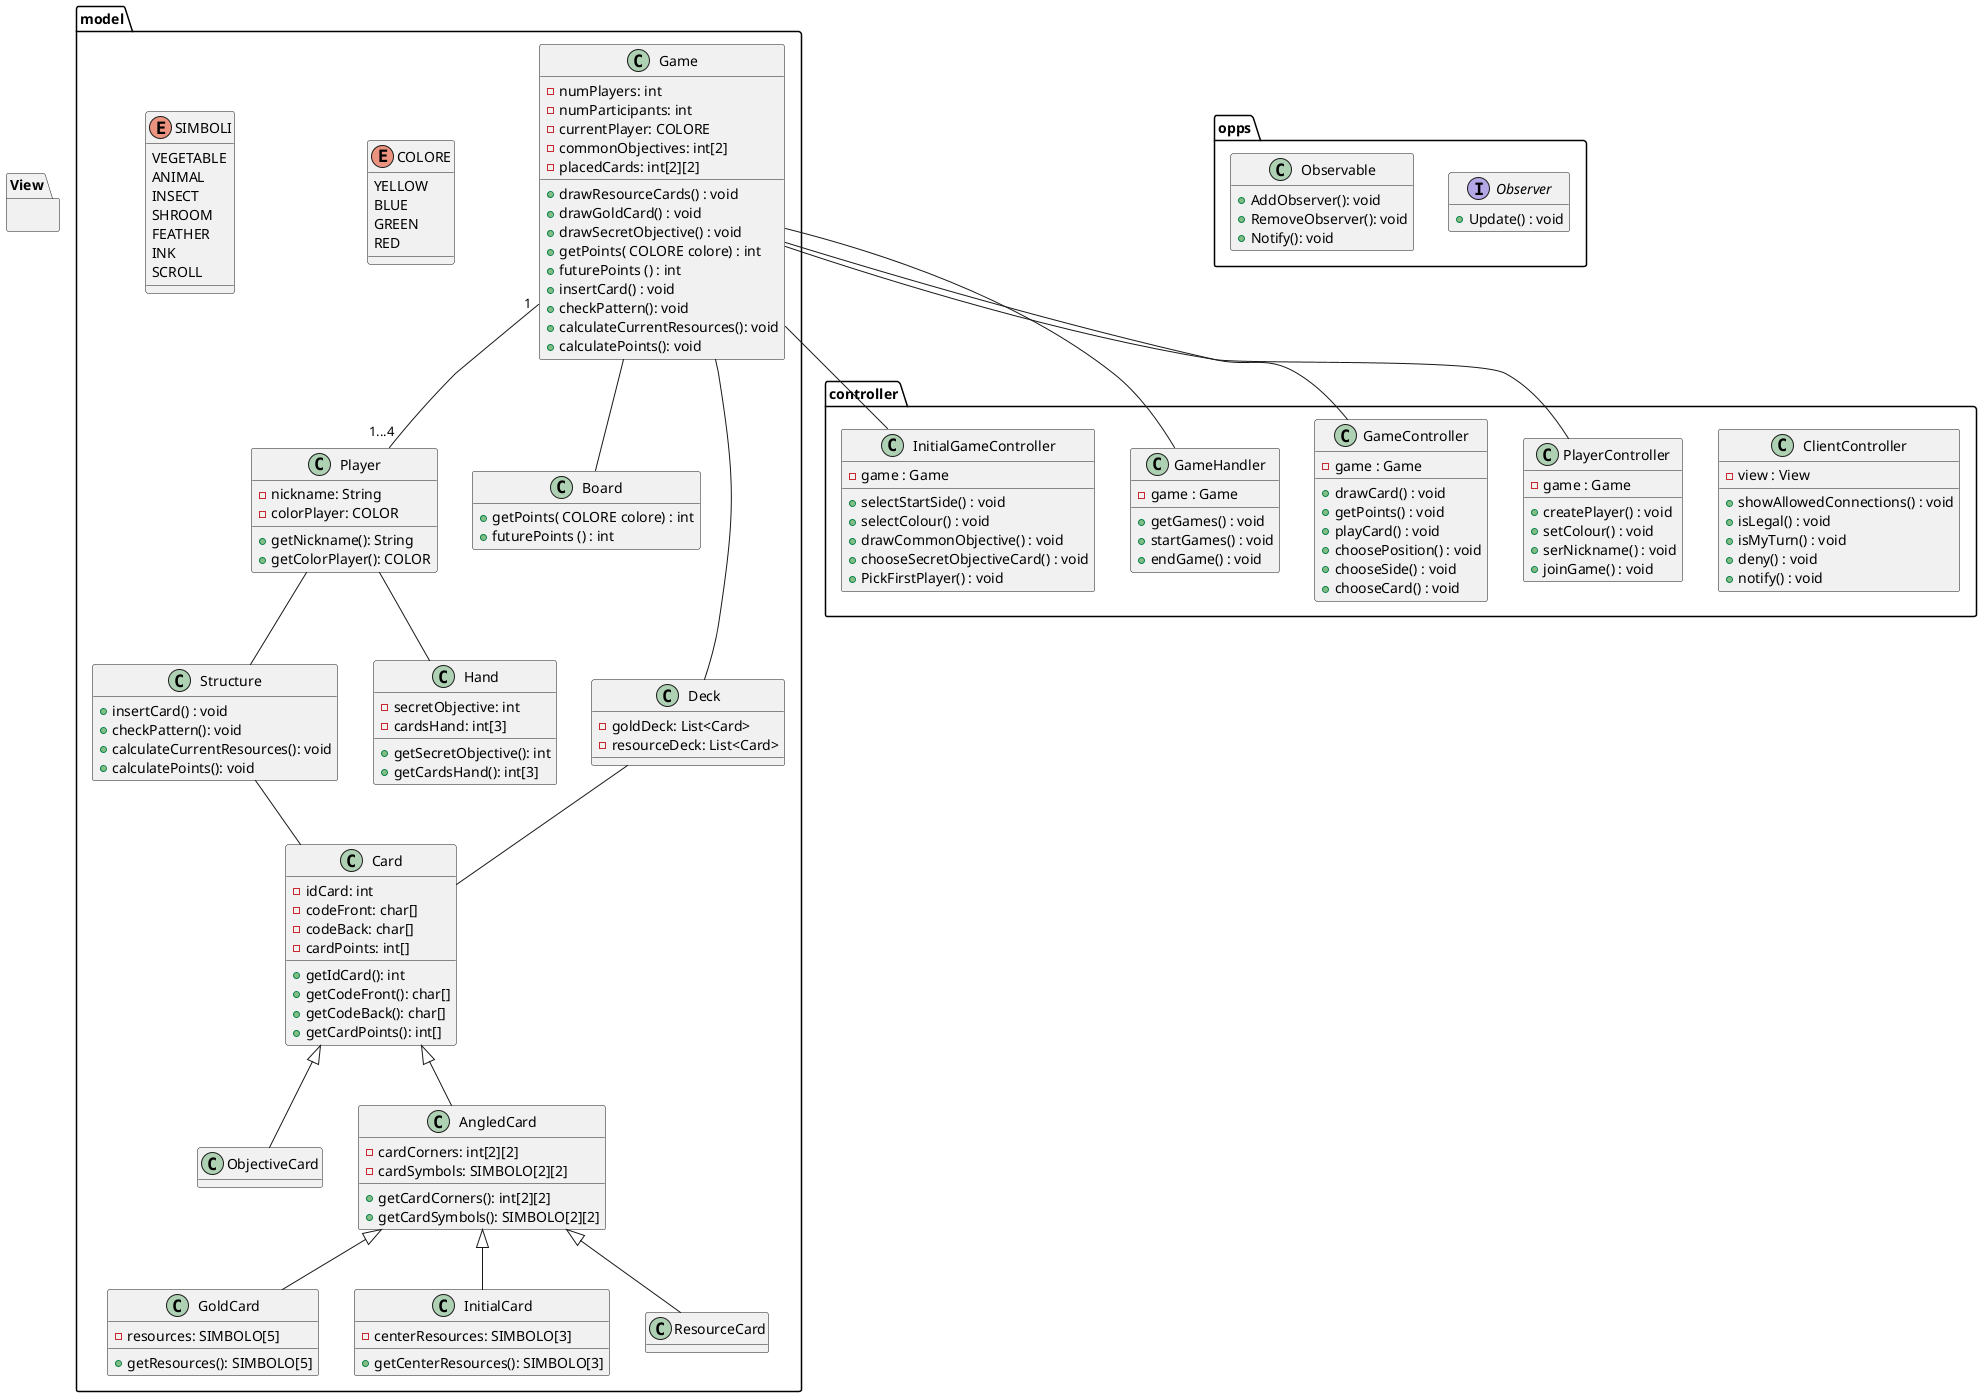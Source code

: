 @startuml uml

hide empty fields

'TODO: '
'1. Enumerazione simboli e colori '
'2. frecce di composizione per struttura - carte '
'3. metodi Game '
'4. tutto controller '
'5. come inserire, cosa inserire per la view '
'6. inserire network? '

package model {

    class Game {
        - numPlayers: int
        - numParticipants: int
        '- ?StadioGioco
        - currentPlayer: COLORE
        '?Board con dizionario colore punteggio
        'check sull'istanza array
        - commonObjectives: int[2]
        - placedCards: int[2][2]

        'General'

        'Initial'
        + drawResourceCards() : void
        + drawGoldCard() : void
        + drawSecretObjective() : void
        'Board'
        + getPoints( COLORE colore) : int
        + futurePoints () : int
        'Structure'
        + insertCard() : void
        + checkPattern(): void
        + calculateCurrentResources(): void
        + calculatePoints(): void


    }

    class Player {
        - nickname: String
        - colorPlayer: COLOR

        + getNickname(): String
        + getColorPlayer(): COLOR
    }

    class Board {
        + getPoints( COLORE colore) : int
        + futurePoints () : int
    }

    class Card {
        'colore lo codifichiam nell'id? o lo salviamo in una var?
        - idCard: int
        - codeFront: char[]
        - codeBack: char[]
        - cardPoints: int[]

        + getIdCard(): int
        + getCodeFront(): char[]
        + getCodeBack(): char[]
        + getCardPoints(): int[]
    }

    class ObjectiveCard extends Card {
        'tipo dell'obiettivo con enum? o codificato?'
        'non chiarissimo come caratterizzare l'obiettivo'
    }

    class AngledCard extends Card {
        - cardCorners: int[2][2]
        'decidere valore di default per corner non presente, corner presente non collegato, Id/puntatore carrta'
        - cardSymbols: SIMBOLO[2][2]

        + getCardCorners(): int[2][2]
        + getCardSymbols(): SIMBOLO[2][2]
    }

    class GoldCard extends AngledCard {
        - resources: SIMBOLO[5]
        'tipo ^ da capire'
        'caratterizzare tipo obiettivo'

        + getResources(): SIMBOLO[5]
    }

    class InitialCard extends AngledCard {
        - centerResources: SIMBOLO[3]
        'tipo da capire'

        + getCenterResources(): SIMBOLO[3]
    }

    class ResourceCard extends AngledCard {}

    class Structure {
        + insertCard() : void
        + checkPattern(): void
        + calculateCurrentResources(): void
        + calculatePoints(): void
    }

    class Deck {
        'check sul tipo dinamico statico'
        - goldDeck: List<Card>
        - resourceDeck: List<Card>
    }

    class Hand {
        - secretObjective: int
        - cardsHand: int[3]

        + getSecretObjective(): int
        + getCardsHand(): int[3]
    }

    enum COLORE {
        YELLOW
        BLUE
        GREEN
        RED
    }

    enum SIMBOLI {
        VEGETABLE
        ANIMAL
        INSECT
        SHROOM
        FEATHER
        INK
        SCROLL
    }
}

package controller {

    class ClientController {
        - view : View
        + showAllowedConnections() : void
        + isLegal() : void
        + isMyTurn() : void
        + deny() : void
        + notify() : void
    }

    class PlayerController {
        - game : Game
        + createPlayer() : void
        + setColour() : void
        + serNickname() : void
        + joinGame() : void
    }

    class GameController {
        - game : Game
        + drawCard() : void
        + getPoints() : void
        + playCard() : void
        + choosePosition() : void
        + chooseSide() : void
        + chooseCard() : void
    }

    class GameHandler {
        - game : Game
        + getGames() : void
        + startGames() : void
        + endGame() : void
    }

    class InitialGameController {
        - game : Game
        + selectStartSide() : void
        + selectColour() : void
        + drawCommonObjective() : void
        + chooseSecretObjectiveCard() : void
        + PickFirstPlayer() : void
    }
}


package View {


}

Package opps {

    Interface Observer {
        + Update() : void
    }

    Class Observable {
        + AddObserver(): void
        + RemoveObserver(): void
        + Notify(): void
    }

}

Game -- InitialGameController
Game -- GameController
Game -- GameHandler
Game -- PlayerController
Game "1" -- "1...4" Player
Game -- Board
Game -- Deck
Deck -- Card
Player -- Structure
Player -- Hand
Structure -- Card



@enduml